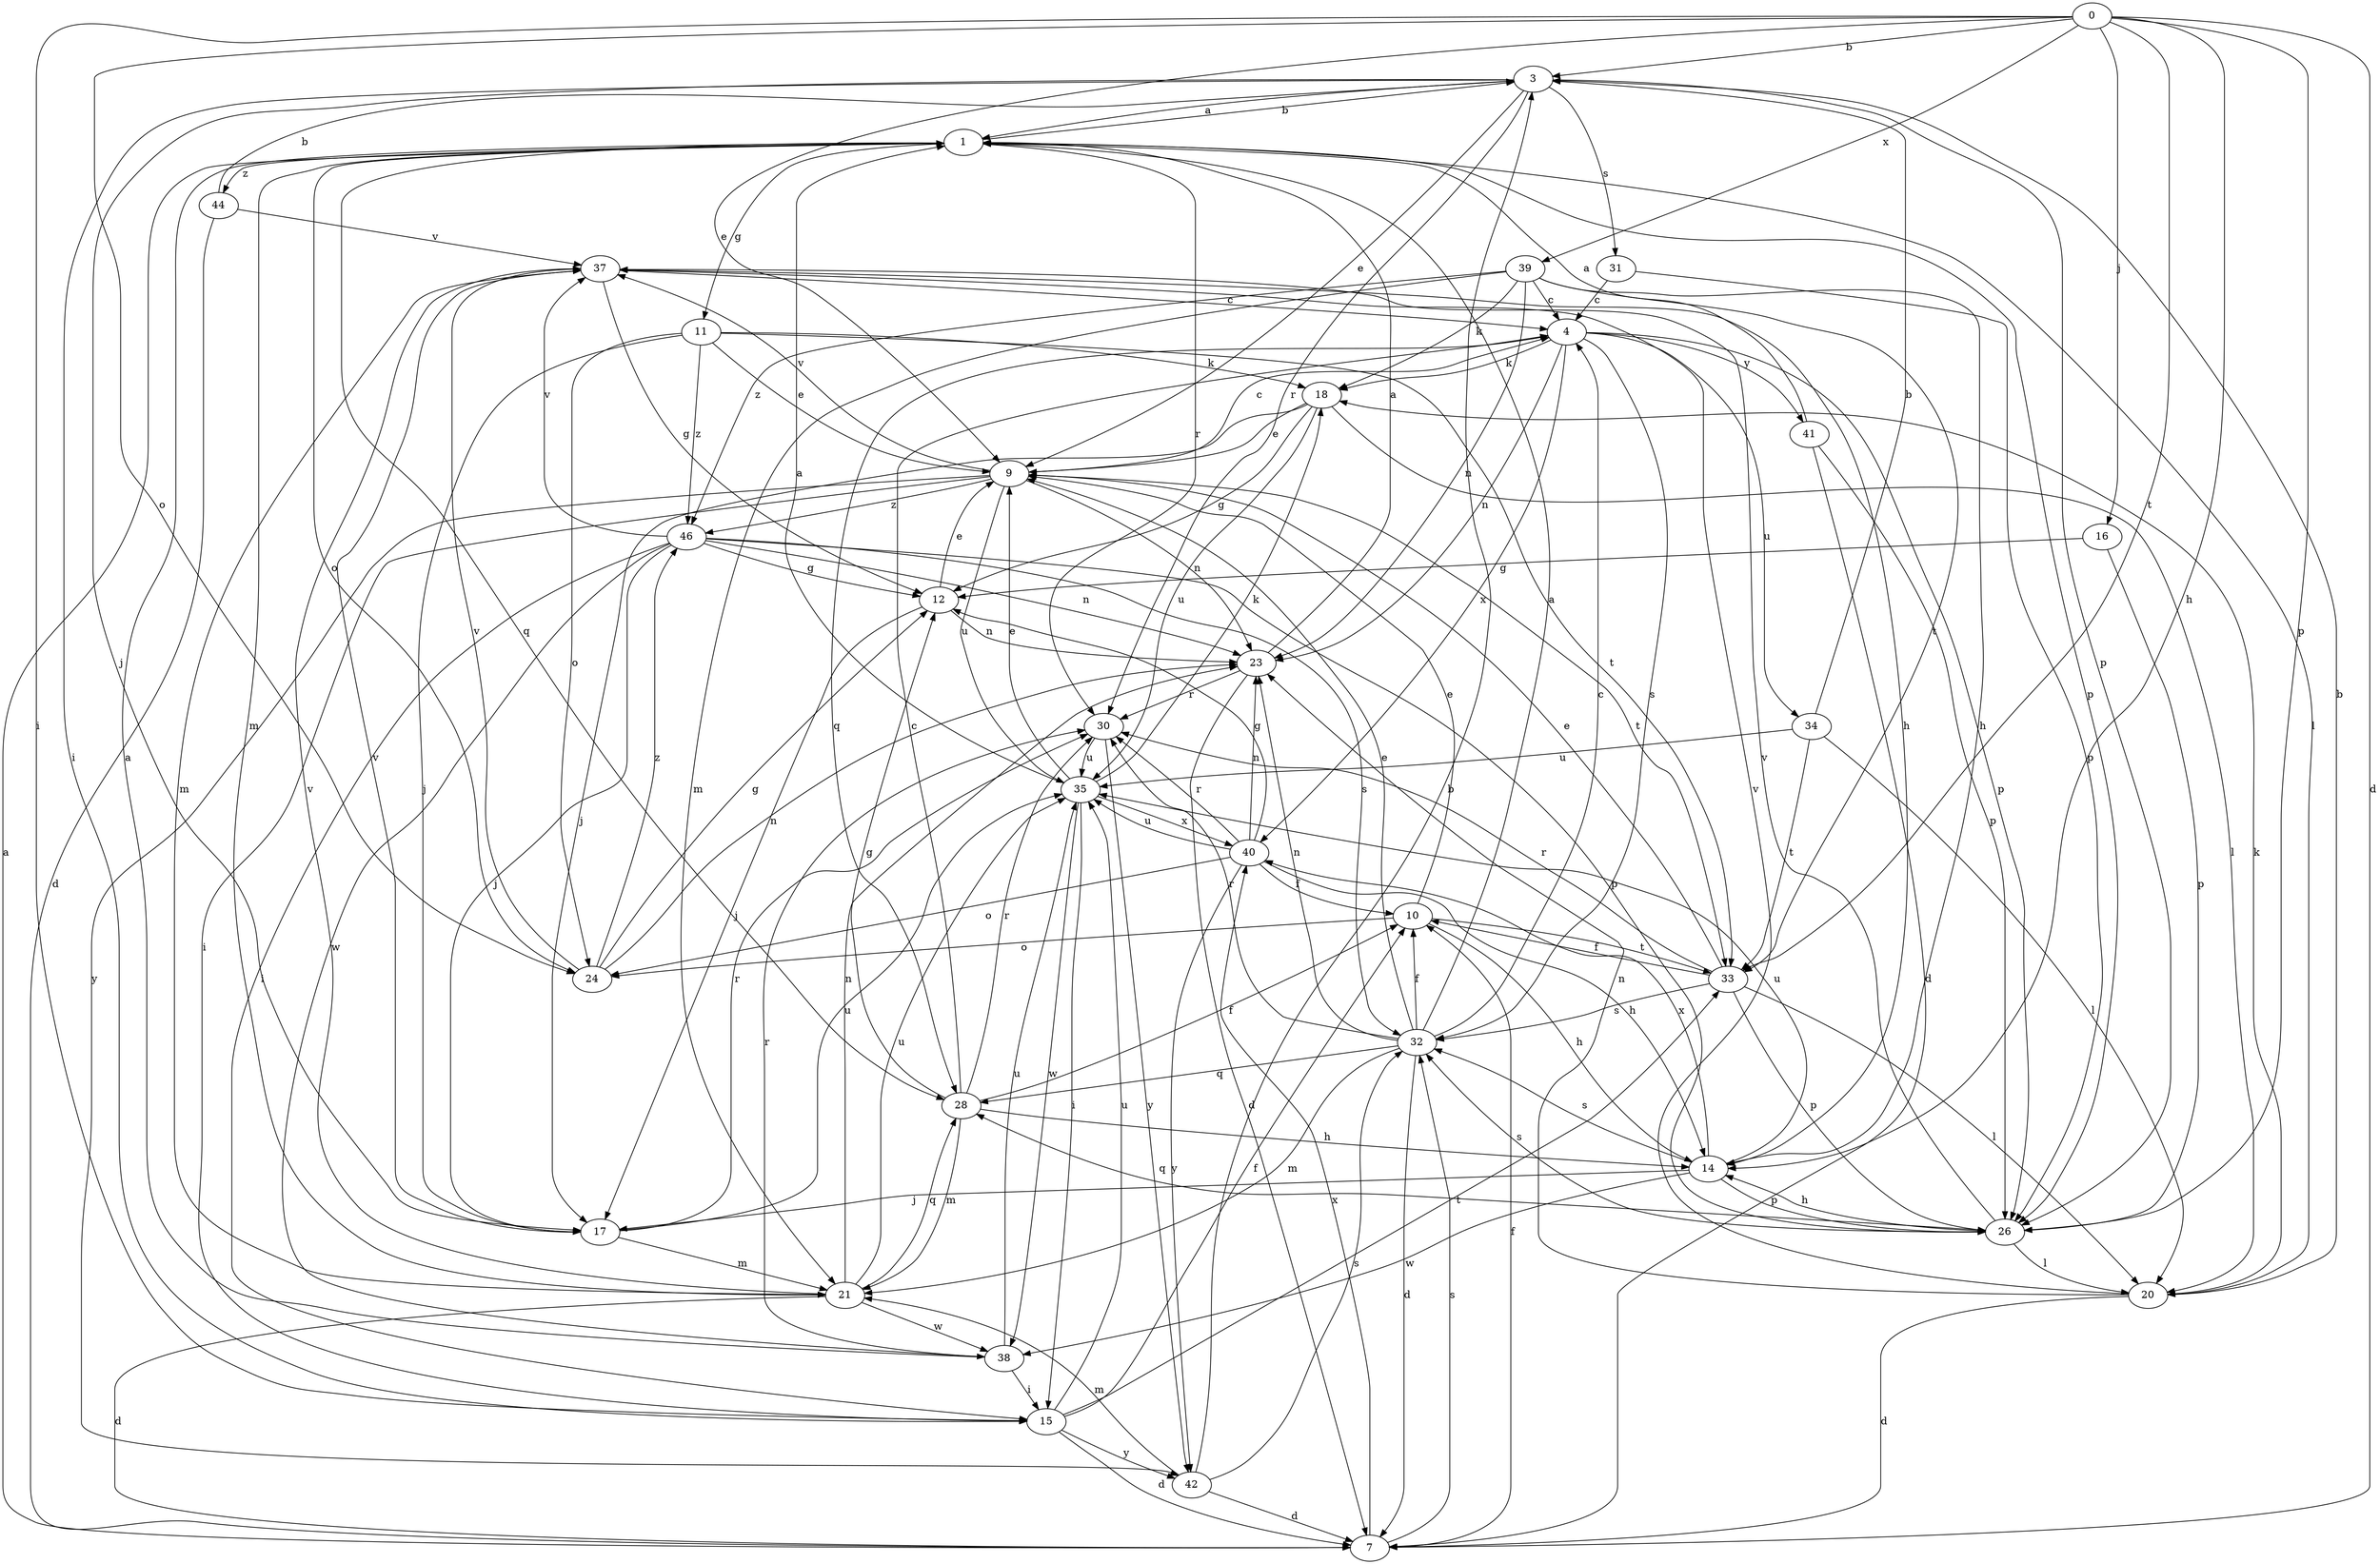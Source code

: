strict digraph  {
0;
1;
3;
4;
7;
9;
10;
11;
12;
14;
15;
16;
17;
18;
20;
21;
23;
24;
26;
28;
30;
31;
32;
33;
34;
35;
37;
38;
39;
40;
41;
42;
44;
46;
0 -> 3  [label=b];
0 -> 7  [label=d];
0 -> 9  [label=e];
0 -> 14  [label=h];
0 -> 15  [label=i];
0 -> 16  [label=j];
0 -> 24  [label=o];
0 -> 26  [label=p];
0 -> 33  [label=t];
0 -> 39  [label=x];
1 -> 3  [label=b];
1 -> 11  [label=g];
1 -> 20  [label=l];
1 -> 21  [label=m];
1 -> 24  [label=o];
1 -> 26  [label=p];
1 -> 28  [label=q];
1 -> 30  [label=r];
1 -> 44  [label=z];
3 -> 1  [label=a];
3 -> 9  [label=e];
3 -> 15  [label=i];
3 -> 17  [label=j];
3 -> 26  [label=p];
3 -> 30  [label=r];
3 -> 31  [label=s];
4 -> 18  [label=k];
4 -> 23  [label=n];
4 -> 26  [label=p];
4 -> 28  [label=q];
4 -> 32  [label=s];
4 -> 34  [label=u];
4 -> 40  [label=x];
4 -> 41  [label=y];
7 -> 1  [label=a];
7 -> 10  [label=f];
7 -> 32  [label=s];
7 -> 40  [label=x];
9 -> 4  [label=c];
9 -> 15  [label=i];
9 -> 23  [label=n];
9 -> 33  [label=t];
9 -> 35  [label=u];
9 -> 37  [label=v];
9 -> 42  [label=y];
9 -> 46  [label=z];
10 -> 9  [label=e];
10 -> 14  [label=h];
10 -> 24  [label=o];
10 -> 33  [label=t];
11 -> 9  [label=e];
11 -> 17  [label=j];
11 -> 18  [label=k];
11 -> 24  [label=o];
11 -> 33  [label=t];
11 -> 46  [label=z];
12 -> 9  [label=e];
12 -> 17  [label=j];
12 -> 23  [label=n];
14 -> 17  [label=j];
14 -> 26  [label=p];
14 -> 32  [label=s];
14 -> 35  [label=u];
14 -> 38  [label=w];
14 -> 40  [label=x];
15 -> 7  [label=d];
15 -> 10  [label=f];
15 -> 33  [label=t];
15 -> 35  [label=u];
15 -> 42  [label=y];
16 -> 12  [label=g];
16 -> 26  [label=p];
17 -> 21  [label=m];
17 -> 30  [label=r];
17 -> 35  [label=u];
17 -> 37  [label=v];
18 -> 9  [label=e];
18 -> 12  [label=g];
18 -> 17  [label=j];
18 -> 20  [label=l];
18 -> 35  [label=u];
20 -> 3  [label=b];
20 -> 7  [label=d];
20 -> 18  [label=k];
20 -> 23  [label=n];
20 -> 37  [label=v];
21 -> 7  [label=d];
21 -> 23  [label=n];
21 -> 28  [label=q];
21 -> 35  [label=u];
21 -> 37  [label=v];
21 -> 38  [label=w];
23 -> 1  [label=a];
23 -> 7  [label=d];
23 -> 30  [label=r];
24 -> 12  [label=g];
24 -> 23  [label=n];
24 -> 37  [label=v];
24 -> 46  [label=z];
26 -> 14  [label=h];
26 -> 20  [label=l];
26 -> 28  [label=q];
26 -> 32  [label=s];
26 -> 37  [label=v];
28 -> 4  [label=c];
28 -> 10  [label=f];
28 -> 12  [label=g];
28 -> 14  [label=h];
28 -> 21  [label=m];
28 -> 30  [label=r];
30 -> 35  [label=u];
30 -> 42  [label=y];
31 -> 4  [label=c];
31 -> 26  [label=p];
32 -> 1  [label=a];
32 -> 4  [label=c];
32 -> 7  [label=d];
32 -> 9  [label=e];
32 -> 10  [label=f];
32 -> 21  [label=m];
32 -> 23  [label=n];
32 -> 28  [label=q];
32 -> 30  [label=r];
33 -> 9  [label=e];
33 -> 10  [label=f];
33 -> 20  [label=l];
33 -> 26  [label=p];
33 -> 30  [label=r];
33 -> 32  [label=s];
34 -> 3  [label=b];
34 -> 20  [label=l];
34 -> 33  [label=t];
34 -> 35  [label=u];
35 -> 1  [label=a];
35 -> 9  [label=e];
35 -> 15  [label=i];
35 -> 18  [label=k];
35 -> 38  [label=w];
35 -> 40  [label=x];
37 -> 4  [label=c];
37 -> 12  [label=g];
37 -> 14  [label=h];
37 -> 21  [label=m];
38 -> 1  [label=a];
38 -> 15  [label=i];
38 -> 30  [label=r];
38 -> 35  [label=u];
39 -> 4  [label=c];
39 -> 14  [label=h];
39 -> 18  [label=k];
39 -> 21  [label=m];
39 -> 23  [label=n];
39 -> 33  [label=t];
39 -> 46  [label=z];
40 -> 10  [label=f];
40 -> 12  [label=g];
40 -> 14  [label=h];
40 -> 23  [label=n];
40 -> 24  [label=o];
40 -> 30  [label=r];
40 -> 35  [label=u];
40 -> 42  [label=y];
41 -> 1  [label=a];
41 -> 7  [label=d];
41 -> 26  [label=p];
42 -> 3  [label=b];
42 -> 7  [label=d];
42 -> 21  [label=m];
42 -> 32  [label=s];
44 -> 3  [label=b];
44 -> 7  [label=d];
44 -> 37  [label=v];
46 -> 12  [label=g];
46 -> 15  [label=i];
46 -> 17  [label=j];
46 -> 23  [label=n];
46 -> 26  [label=p];
46 -> 32  [label=s];
46 -> 37  [label=v];
46 -> 38  [label=w];
}
